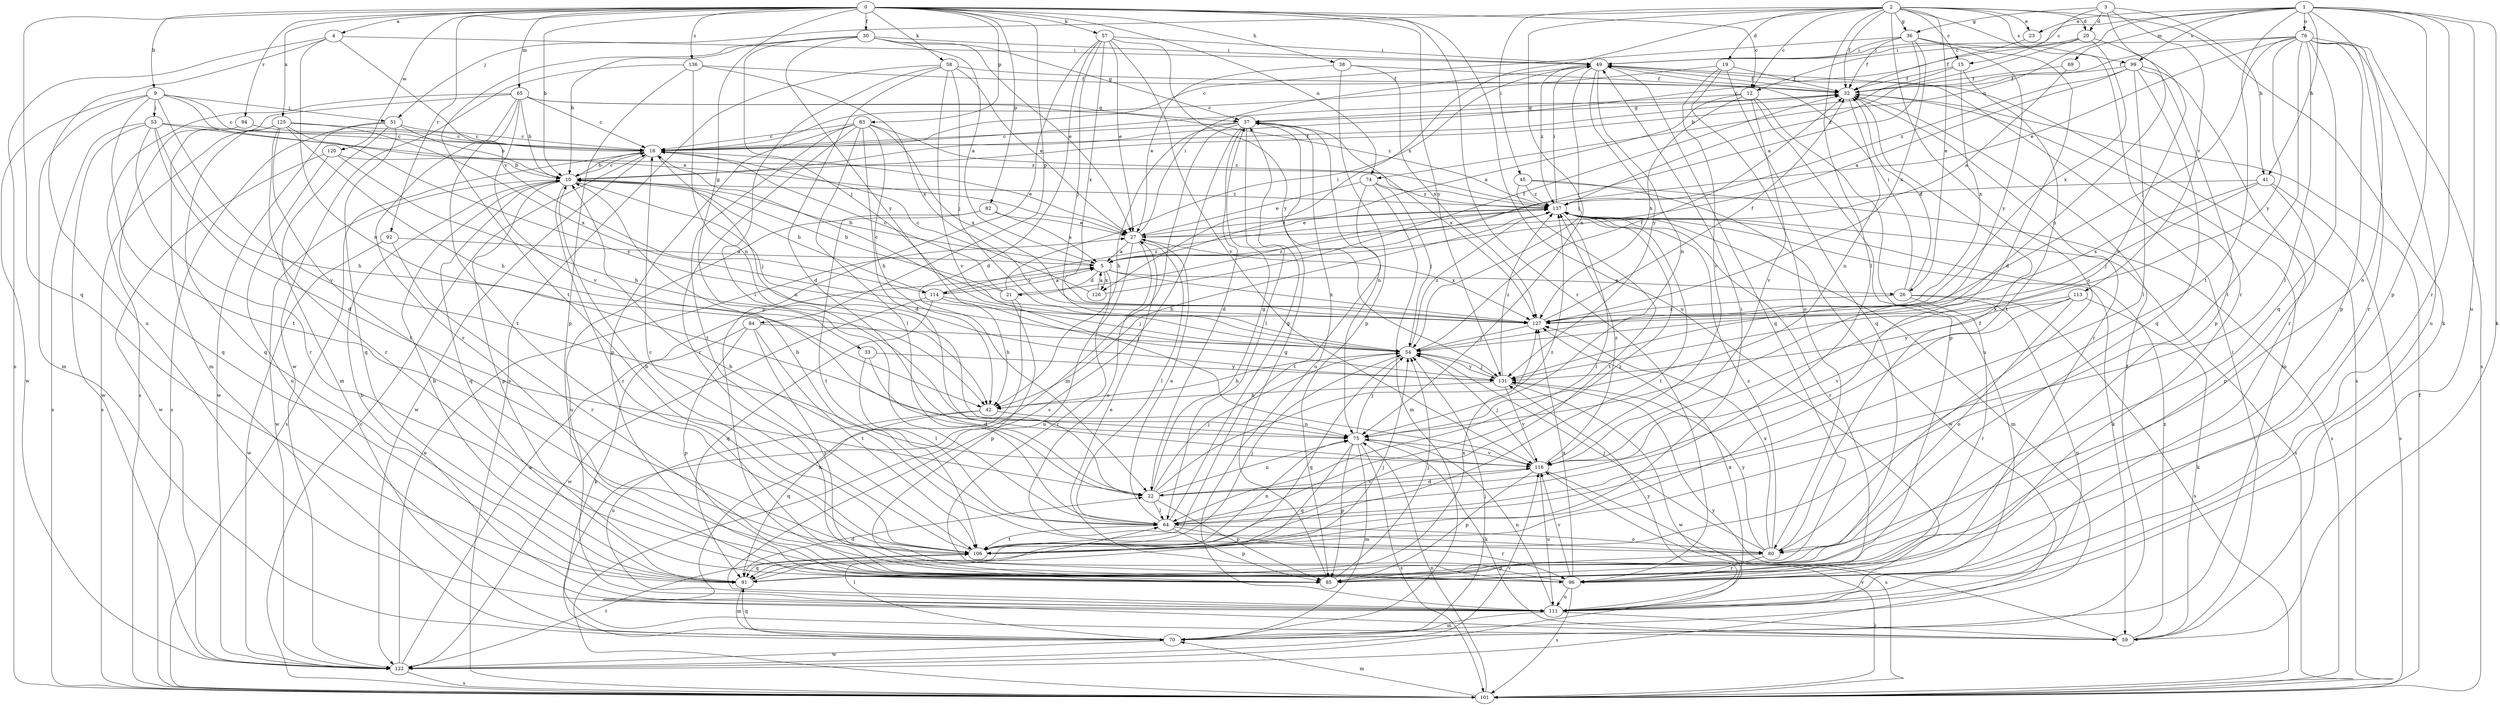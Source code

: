 strict digraph  {
0;
1;
2;
3;
4;
5;
9;
10;
12;
15;
16;
19;
20;
21;
22;
23;
26;
27;
30;
32;
33;
36;
37;
38;
41;
42;
45;
49;
51;
53;
54;
57;
58;
59;
64;
65;
69;
70;
74;
75;
76;
80;
82;
83;
84;
85;
91;
92;
94;
96;
99;
101;
106;
111;
113;
114;
116;
120;
122;
125;
126;
127;
131;
136;
137;
0 -> 4  [label=a];
0 -> 9  [label=b];
0 -> 10  [label=b];
0 -> 12  [label=c];
0 -> 30  [label=f];
0 -> 33  [label=g];
0 -> 38  [label=h];
0 -> 57  [label=k];
0 -> 58  [label=k];
0 -> 65  [label=m];
0 -> 74  [label=n];
0 -> 82  [label=p];
0 -> 83  [label=p];
0 -> 84  [label=p];
0 -> 91  [label=q];
0 -> 92  [label=r];
0 -> 94  [label=r];
0 -> 96  [label=r];
0 -> 111  [label=u];
0 -> 120  [label=w];
0 -> 125  [label=x];
0 -> 131  [label=y];
0 -> 136  [label=z];
1 -> 12  [label=c];
1 -> 23  [label=e];
1 -> 41  [label=h];
1 -> 59  [label=k];
1 -> 69  [label=m];
1 -> 74  [label=n];
1 -> 76  [label=o];
1 -> 80  [label=o];
1 -> 85  [label=p];
1 -> 96  [label=r];
1 -> 99  [label=s];
1 -> 106  [label=t];
1 -> 111  [label=u];
2 -> 12  [label=c];
2 -> 15  [label=c];
2 -> 19  [label=d];
2 -> 20  [label=d];
2 -> 23  [label=e];
2 -> 26  [label=e];
2 -> 32  [label=f];
2 -> 36  [label=g];
2 -> 45  [label=i];
2 -> 51  [label=j];
2 -> 59  [label=k];
2 -> 64  [label=l];
2 -> 75  [label=n];
2 -> 80  [label=o];
2 -> 96  [label=r];
2 -> 99  [label=s];
2 -> 126  [label=x];
3 -> 15  [label=c];
3 -> 20  [label=d];
3 -> 36  [label=g];
3 -> 41  [label=h];
3 -> 75  [label=n];
3 -> 113  [label=v];
4 -> 49  [label=i];
4 -> 75  [label=n];
4 -> 101  [label=s];
4 -> 111  [label=u];
4 -> 114  [label=v];
5 -> 10  [label=b];
5 -> 21  [label=d];
5 -> 26  [label=e];
5 -> 96  [label=r];
5 -> 114  [label=v];
5 -> 126  [label=x];
5 -> 127  [label=x];
9 -> 16  [label=c];
9 -> 27  [label=e];
9 -> 51  [label=j];
9 -> 53  [label=j];
9 -> 70  [label=m];
9 -> 106  [label=t];
9 -> 116  [label=v];
9 -> 122  [label=w];
10 -> 16  [label=c];
10 -> 32  [label=f];
10 -> 54  [label=j];
10 -> 85  [label=p];
10 -> 91  [label=q];
10 -> 96  [label=r];
10 -> 122  [label=w];
10 -> 137  [label=z];
12 -> 5  [label=a];
12 -> 37  [label=g];
12 -> 85  [label=p];
12 -> 111  [label=u];
12 -> 116  [label=v];
12 -> 127  [label=x];
15 -> 10  [label=b];
15 -> 32  [label=f];
15 -> 106  [label=t];
15 -> 127  [label=x];
16 -> 10  [label=b];
16 -> 27  [label=e];
16 -> 32  [label=f];
16 -> 75  [label=n];
16 -> 101  [label=s];
16 -> 122  [label=w];
19 -> 16  [label=c];
19 -> 32  [label=f];
19 -> 80  [label=o];
19 -> 91  [label=q];
19 -> 116  [label=v];
20 -> 16  [label=c];
20 -> 49  [label=i];
20 -> 116  [label=v];
20 -> 127  [label=x];
20 -> 137  [label=z];
21 -> 10  [label=b];
21 -> 16  [label=c];
21 -> 49  [label=i];
21 -> 59  [label=k];
21 -> 85  [label=p];
21 -> 137  [label=z];
22 -> 37  [label=g];
22 -> 54  [label=j];
22 -> 64  [label=l];
22 -> 75  [label=n];
22 -> 85  [label=p];
22 -> 116  [label=v];
22 -> 137  [label=z];
23 -> 32  [label=f];
26 -> 32  [label=f];
26 -> 49  [label=i];
26 -> 96  [label=r];
26 -> 101  [label=s];
26 -> 111  [label=u];
26 -> 127  [label=x];
27 -> 5  [label=a];
27 -> 49  [label=i];
27 -> 64  [label=l];
27 -> 80  [label=o];
27 -> 111  [label=u];
27 -> 127  [label=x];
27 -> 137  [label=z];
30 -> 5  [label=a];
30 -> 10  [label=b];
30 -> 27  [label=e];
30 -> 37  [label=g];
30 -> 49  [label=i];
30 -> 54  [label=j];
30 -> 106  [label=t];
30 -> 131  [label=y];
32 -> 37  [label=g];
32 -> 70  [label=m];
32 -> 75  [label=n];
32 -> 96  [label=r];
33 -> 22  [label=d];
33 -> 64  [label=l];
33 -> 131  [label=y];
36 -> 5  [label=a];
36 -> 16  [label=c];
36 -> 22  [label=d];
36 -> 32  [label=f];
36 -> 49  [label=i];
36 -> 127  [label=x];
36 -> 131  [label=y];
37 -> 16  [label=c];
37 -> 22  [label=d];
37 -> 42  [label=h];
37 -> 64  [label=l];
37 -> 70  [label=m];
37 -> 75  [label=n];
37 -> 101  [label=s];
37 -> 111  [label=u];
37 -> 127  [label=x];
38 -> 27  [label=e];
38 -> 32  [label=f];
38 -> 85  [label=p];
38 -> 127  [label=x];
41 -> 54  [label=j];
41 -> 85  [label=p];
41 -> 101  [label=s];
41 -> 127  [label=x];
41 -> 137  [label=z];
42 -> 75  [label=n];
42 -> 91  [label=q];
42 -> 111  [label=u];
45 -> 101  [label=s];
45 -> 106  [label=t];
45 -> 122  [label=w];
45 -> 137  [label=z];
49 -> 32  [label=f];
49 -> 54  [label=j];
49 -> 75  [label=n];
49 -> 91  [label=q];
49 -> 101  [label=s];
49 -> 131  [label=y];
49 -> 137  [label=z];
51 -> 10  [label=b];
51 -> 16  [label=c];
51 -> 70  [label=m];
51 -> 91  [label=q];
51 -> 101  [label=s];
51 -> 122  [label=w];
53 -> 16  [label=c];
53 -> 22  [label=d];
53 -> 42  [label=h];
53 -> 96  [label=r];
53 -> 101  [label=s];
53 -> 122  [label=w];
53 -> 137  [label=z];
54 -> 32  [label=f];
54 -> 42  [label=h];
54 -> 91  [label=q];
54 -> 131  [label=y];
54 -> 137  [label=z];
57 -> 22  [label=d];
57 -> 27  [label=e];
57 -> 49  [label=i];
57 -> 54  [label=j];
57 -> 85  [label=p];
57 -> 116  [label=v];
57 -> 127  [label=x];
57 -> 131  [label=y];
58 -> 22  [label=d];
58 -> 27  [label=e];
58 -> 32  [label=f];
58 -> 54  [label=j];
58 -> 64  [label=l];
58 -> 101  [label=s];
58 -> 116  [label=v];
59 -> 49  [label=i];
59 -> 131  [label=y];
59 -> 137  [label=z];
64 -> 10  [label=b];
64 -> 27  [label=e];
64 -> 37  [label=g];
64 -> 80  [label=o];
64 -> 85  [label=p];
64 -> 96  [label=r];
64 -> 106  [label=t];
64 -> 137  [label=z];
65 -> 10  [label=b];
65 -> 16  [label=c];
65 -> 37  [label=g];
65 -> 70  [label=m];
65 -> 96  [label=r];
65 -> 101  [label=s];
65 -> 106  [label=t];
65 -> 116  [label=v];
65 -> 137  [label=z];
69 -> 5  [label=a];
69 -> 32  [label=f];
70 -> 32  [label=f];
70 -> 54  [label=j];
70 -> 64  [label=l];
70 -> 91  [label=q];
70 -> 122  [label=w];
74 -> 27  [label=e];
74 -> 54  [label=j];
74 -> 70  [label=m];
74 -> 106  [label=t];
74 -> 137  [label=z];
75 -> 54  [label=j];
75 -> 59  [label=k];
75 -> 70  [label=m];
75 -> 85  [label=p];
75 -> 91  [label=q];
75 -> 101  [label=s];
75 -> 116  [label=v];
76 -> 27  [label=e];
76 -> 32  [label=f];
76 -> 49  [label=i];
76 -> 54  [label=j];
76 -> 64  [label=l];
76 -> 85  [label=p];
76 -> 91  [label=q];
76 -> 96  [label=r];
76 -> 101  [label=s];
76 -> 106  [label=t];
76 -> 111  [label=u];
76 -> 131  [label=y];
80 -> 10  [label=b];
80 -> 32  [label=f];
80 -> 54  [label=j];
80 -> 85  [label=p];
80 -> 96  [label=r];
80 -> 127  [label=x];
80 -> 131  [label=y];
80 -> 137  [label=z];
82 -> 5  [label=a];
82 -> 27  [label=e];
82 -> 106  [label=t];
82 -> 111  [label=u];
83 -> 16  [label=c];
83 -> 22  [label=d];
83 -> 42  [label=h];
83 -> 64  [label=l];
83 -> 85  [label=p];
83 -> 96  [label=r];
83 -> 106  [label=t];
83 -> 127  [label=x];
83 -> 137  [label=z];
84 -> 54  [label=j];
84 -> 59  [label=k];
84 -> 85  [label=p];
84 -> 96  [label=r];
84 -> 106  [label=t];
85 -> 37  [label=g];
85 -> 54  [label=j];
91 -> 10  [label=b];
91 -> 22  [label=d];
91 -> 54  [label=j];
91 -> 70  [label=m];
91 -> 127  [label=x];
92 -> 5  [label=a];
92 -> 96  [label=r];
92 -> 122  [label=w];
94 -> 16  [label=c];
94 -> 91  [label=q];
96 -> 27  [label=e];
96 -> 101  [label=s];
96 -> 111  [label=u];
96 -> 116  [label=v];
96 -> 127  [label=x];
99 -> 5  [label=a];
99 -> 32  [label=f];
99 -> 64  [label=l];
99 -> 85  [label=p];
99 -> 91  [label=q];
99 -> 96  [label=r];
99 -> 137  [label=z];
101 -> 16  [label=c];
101 -> 32  [label=f];
101 -> 70  [label=m];
101 -> 75  [label=n];
101 -> 116  [label=v];
106 -> 10  [label=b];
106 -> 16  [label=c];
106 -> 49  [label=i];
106 -> 54  [label=j];
106 -> 75  [label=n];
106 -> 91  [label=q];
111 -> 10  [label=b];
111 -> 59  [label=k];
111 -> 70  [label=m];
111 -> 75  [label=n];
111 -> 127  [label=x];
111 -> 131  [label=y];
113 -> 59  [label=k];
113 -> 80  [label=o];
113 -> 116  [label=v];
113 -> 127  [label=x];
113 -> 131  [label=y];
114 -> 5  [label=a];
114 -> 10  [label=b];
114 -> 42  [label=h];
114 -> 54  [label=j];
114 -> 91  [label=q];
114 -> 122  [label=w];
114 -> 137  [label=z];
116 -> 22  [label=d];
116 -> 54  [label=j];
116 -> 85  [label=p];
116 -> 101  [label=s];
116 -> 111  [label=u];
116 -> 137  [label=z];
120 -> 10  [label=b];
120 -> 42  [label=h];
120 -> 111  [label=u];
120 -> 122  [label=w];
122 -> 5  [label=a];
122 -> 27  [label=e];
122 -> 101  [label=s];
122 -> 106  [label=t];
122 -> 116  [label=v];
125 -> 16  [label=c];
125 -> 42  [label=h];
125 -> 91  [label=q];
125 -> 96  [label=r];
125 -> 101  [label=s];
125 -> 106  [label=t];
125 -> 127  [label=x];
125 -> 131  [label=y];
126 -> 5  [label=a];
126 -> 16  [label=c];
126 -> 32  [label=f];
127 -> 16  [label=c];
127 -> 32  [label=f];
127 -> 54  [label=j];
131 -> 42  [label=h];
131 -> 54  [label=j];
131 -> 116  [label=v];
131 -> 122  [label=w];
131 -> 137  [label=z];
136 -> 32  [label=f];
136 -> 75  [label=n];
136 -> 85  [label=p];
136 -> 122  [label=w];
136 -> 127  [label=x];
137 -> 27  [label=e];
137 -> 42  [label=h];
137 -> 49  [label=i];
137 -> 59  [label=k];
137 -> 64  [label=l];
137 -> 70  [label=m];
137 -> 96  [label=r];
137 -> 101  [label=s];
137 -> 106  [label=t];
}
